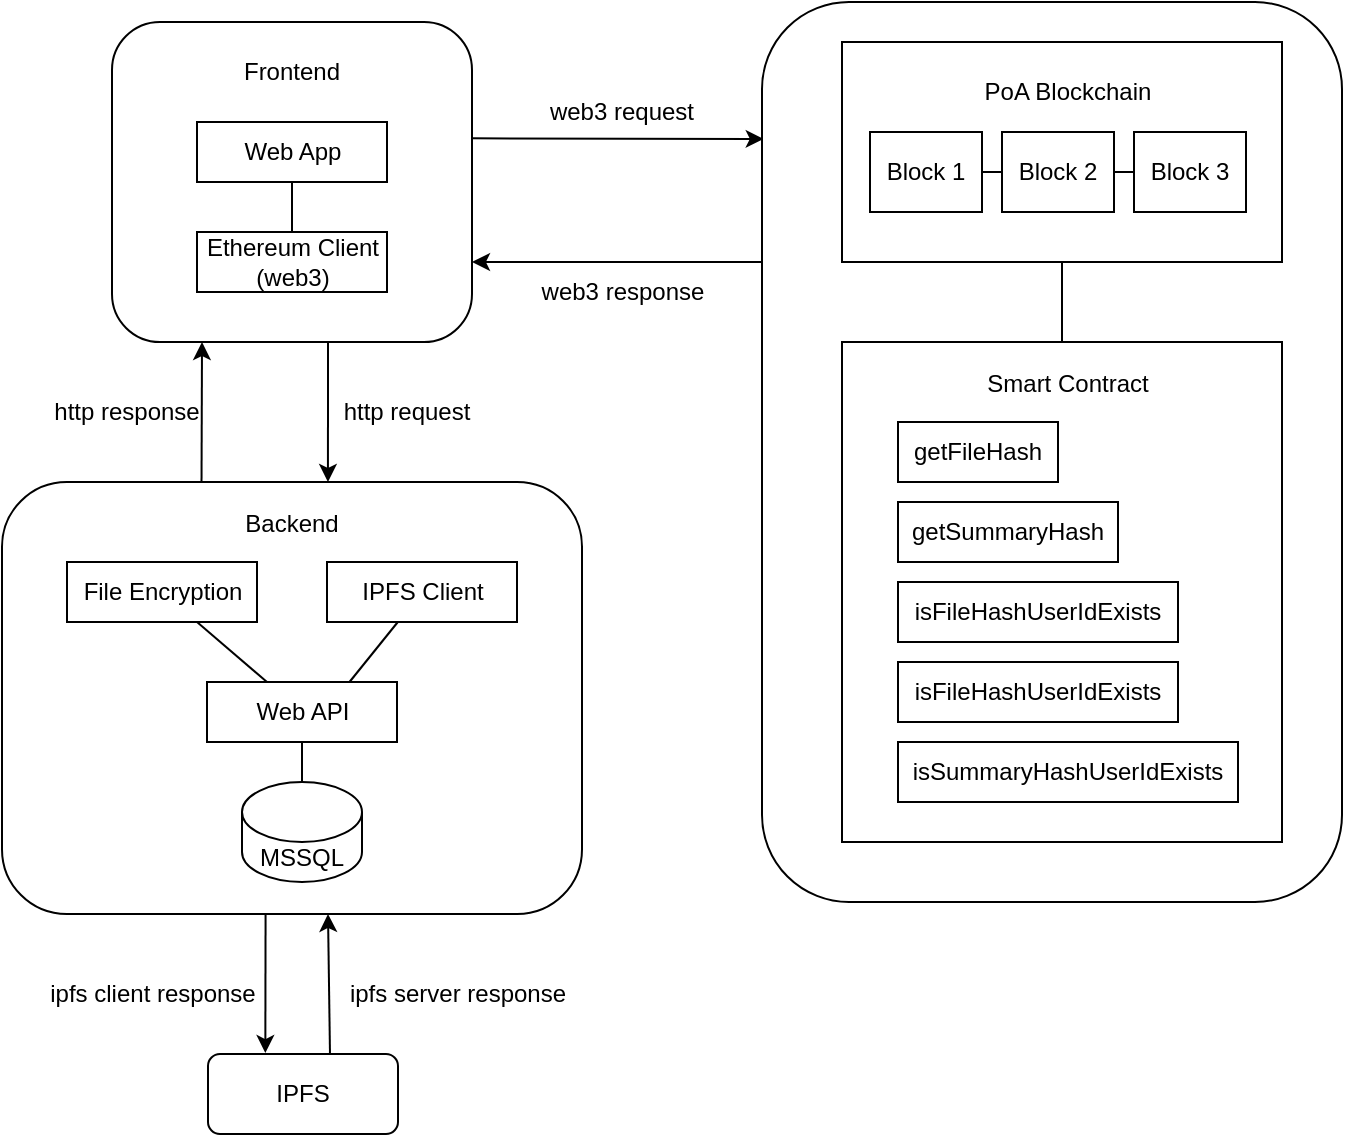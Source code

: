 <mxfile version="17.4.5" type="device"><diagram id="x8a8bb7fl0L8Xj7G-slX" name="Page-1"><mxGraphModel dx="960" dy="587" grid="0" gridSize="10" guides="1" tooltips="1" connect="1" arrows="1" fold="1" page="1" pageScale="1" pageWidth="827" pageHeight="1169" math="0" shadow="0"><root><mxCell id="0"/><mxCell id="1" parent="0"/><mxCell id="Fdm0Gl9dZnFWDvIIs-N5-44" style="edgeStyle=none;rounded=0;orthogonalLoop=1;jettySize=auto;html=1;entryX=0.003;entryY=0.201;entryDx=0;entryDy=0;entryPerimeter=0;endArrow=classic;endFill=1;" edge="1" parent="1"><mxGeometry relative="1" as="geometry"><mxPoint x="335" y="118.172" as="sourcePoint"/><mxPoint x="480.87" y="118.45" as="targetPoint"/></mxGeometry></mxCell><mxCell id="Fdm0Gl9dZnFWDvIIs-N5-1" value="" style="rounded=1;whiteSpace=wrap;html=1;" vertex="1" parent="1"><mxGeometry x="155" y="60" width="180" height="160" as="geometry"/></mxCell><mxCell id="Fdm0Gl9dZnFWDvIIs-N5-2" value="Web App" style="rounded=0;whiteSpace=wrap;html=1;" vertex="1" parent="1"><mxGeometry x="197.5" y="110" width="95" height="30" as="geometry"/></mxCell><mxCell id="Fdm0Gl9dZnFWDvIIs-N5-43" style="edgeStyle=none;rounded=0;orthogonalLoop=1;jettySize=auto;html=1;entryX=0.5;entryY=1;entryDx=0;entryDy=0;endArrow=none;endFill=0;" edge="1" parent="1" source="Fdm0Gl9dZnFWDvIIs-N5-3" target="Fdm0Gl9dZnFWDvIIs-N5-2"><mxGeometry relative="1" as="geometry"/></mxCell><mxCell id="Fdm0Gl9dZnFWDvIIs-N5-3" value="Ethereum Client (web3)" style="rounded=0;whiteSpace=wrap;html=1;" vertex="1" parent="1"><mxGeometry x="197.5" y="165" width="95" height="30" as="geometry"/></mxCell><mxCell id="Fdm0Gl9dZnFWDvIIs-N5-4" value="Frontend" style="text;html=1;strokeColor=none;fillColor=none;align=center;verticalAlign=middle;whiteSpace=wrap;rounded=0;" vertex="1" parent="1"><mxGeometry x="215" y="70" width="60" height="30" as="geometry"/></mxCell><mxCell id="Fdm0Gl9dZnFWDvIIs-N5-46" value="" style="edgeStyle=none;rounded=0;orthogonalLoop=1;jettySize=auto;html=1;endArrow=classic;endFill=1;entryX=0.365;entryY=-0.012;entryDx=0;entryDy=0;entryPerimeter=0;" edge="1" parent="1"><mxGeometry relative="1" as="geometry"><mxPoint x="231.785" y="506" as="sourcePoint"/><mxPoint x="231.675" y="575.52" as="targetPoint"/></mxGeometry></mxCell><mxCell id="Fdm0Gl9dZnFWDvIIs-N5-48" value="" style="edgeStyle=none;rounded=0;orthogonalLoop=1;jettySize=auto;html=1;endArrow=classic;endFill=1;entryX=0.25;entryY=1;entryDx=0;entryDy=0;exitX=0.344;exitY=0;exitDx=0;exitDy=0;exitPerimeter=0;" edge="1" parent="1" source="Fdm0Gl9dZnFWDvIIs-N5-11" target="Fdm0Gl9dZnFWDvIIs-N5-1"><mxGeometry relative="1" as="geometry"/></mxCell><mxCell id="Fdm0Gl9dZnFWDvIIs-N5-11" value="" style="rounded=1;whiteSpace=wrap;html=1;" vertex="1" parent="1"><mxGeometry x="100" y="290" width="290" height="216" as="geometry"/></mxCell><mxCell id="Fdm0Gl9dZnFWDvIIs-N5-12" value="Web API" style="rounded=0;whiteSpace=wrap;html=1;" vertex="1" parent="1"><mxGeometry x="202.5" y="390" width="95" height="30" as="geometry"/></mxCell><mxCell id="Fdm0Gl9dZnFWDvIIs-N5-40" style="rounded=0;orthogonalLoop=1;jettySize=auto;html=1;endArrow=none;endFill=0;" edge="1" parent="1" source="Fdm0Gl9dZnFWDvIIs-N5-13" target="Fdm0Gl9dZnFWDvIIs-N5-12"><mxGeometry relative="1" as="geometry"/></mxCell><mxCell id="Fdm0Gl9dZnFWDvIIs-N5-13" value="File Encryption" style="rounded=0;whiteSpace=wrap;html=1;" vertex="1" parent="1"><mxGeometry x="132.5" y="330" width="95" height="30" as="geometry"/></mxCell><mxCell id="Fdm0Gl9dZnFWDvIIs-N5-14" value="Backend" style="text;html=1;strokeColor=none;fillColor=none;align=center;verticalAlign=middle;whiteSpace=wrap;rounded=0;" vertex="1" parent="1"><mxGeometry x="215" y="296" width="60" height="30" as="geometry"/></mxCell><mxCell id="Fdm0Gl9dZnFWDvIIs-N5-42" style="edgeStyle=none;rounded=0;orthogonalLoop=1;jettySize=auto;html=1;entryX=0.5;entryY=1;entryDx=0;entryDy=0;endArrow=none;endFill=0;" edge="1" parent="1" source="Fdm0Gl9dZnFWDvIIs-N5-15" target="Fdm0Gl9dZnFWDvIIs-N5-12"><mxGeometry relative="1" as="geometry"/></mxCell><mxCell id="Fdm0Gl9dZnFWDvIIs-N5-15" value="MSSQL" style="shape=cylinder3;whiteSpace=wrap;html=1;boundedLbl=1;backgroundOutline=1;size=15;" vertex="1" parent="1"><mxGeometry x="220" y="440" width="60" height="50" as="geometry"/></mxCell><mxCell id="Fdm0Gl9dZnFWDvIIs-N5-41" style="edgeStyle=none;rounded=0;orthogonalLoop=1;jettySize=auto;html=1;entryX=0.75;entryY=0;entryDx=0;entryDy=0;endArrow=none;endFill=0;" edge="1" parent="1" source="Fdm0Gl9dZnFWDvIIs-N5-16" target="Fdm0Gl9dZnFWDvIIs-N5-12"><mxGeometry relative="1" as="geometry"/></mxCell><mxCell id="Fdm0Gl9dZnFWDvIIs-N5-16" value="IPFS Client" style="rounded=0;whiteSpace=wrap;html=1;" vertex="1" parent="1"><mxGeometry x="262.5" y="330" width="95" height="30" as="geometry"/></mxCell><mxCell id="Fdm0Gl9dZnFWDvIIs-N5-17" value="IPFS" style="rounded=1;whiteSpace=wrap;html=1;" vertex="1" parent="1"><mxGeometry x="203" y="576" width="95" height="40" as="geometry"/></mxCell><mxCell id="Fdm0Gl9dZnFWDvIIs-N5-45" style="edgeStyle=none;rounded=0;orthogonalLoop=1;jettySize=auto;html=1;exitX=0;exitY=0.289;exitDx=0;exitDy=0;endArrow=classic;endFill=1;exitPerimeter=0;entryX=1;entryY=0.75;entryDx=0;entryDy=0;" edge="1" parent="1" source="Fdm0Gl9dZnFWDvIIs-N5-18" target="Fdm0Gl9dZnFWDvIIs-N5-1"><mxGeometry relative="1" as="geometry"><mxPoint x="340" y="180" as="targetPoint"/></mxGeometry></mxCell><mxCell id="Fdm0Gl9dZnFWDvIIs-N5-18" value="" style="rounded=1;whiteSpace=wrap;html=1;" vertex="1" parent="1"><mxGeometry x="480" y="50" width="290" height="450" as="geometry"/></mxCell><mxCell id="Fdm0Gl9dZnFWDvIIs-N5-37" style="edgeStyle=orthogonalEdgeStyle;rounded=0;orthogonalLoop=1;jettySize=auto;html=1;entryX=0.5;entryY=0;entryDx=0;entryDy=0;endArrow=none;endFill=0;" edge="1" parent="1" source="Fdm0Gl9dZnFWDvIIs-N5-19" target="Fdm0Gl9dZnFWDvIIs-N5-26"><mxGeometry relative="1" as="geometry"/></mxCell><mxCell id="Fdm0Gl9dZnFWDvIIs-N5-19" value="" style="rounded=0;whiteSpace=wrap;html=1;" vertex="1" parent="1"><mxGeometry x="520" y="70" width="220" height="110" as="geometry"/></mxCell><mxCell id="Fdm0Gl9dZnFWDvIIs-N5-23" value="" style="edgeStyle=orthogonalEdgeStyle;rounded=0;orthogonalLoop=1;jettySize=auto;html=1;endArrow=none;endFill=0;" edge="1" parent="1" source="Fdm0Gl9dZnFWDvIIs-N5-20" target="Fdm0Gl9dZnFWDvIIs-N5-22"><mxGeometry relative="1" as="geometry"/></mxCell><mxCell id="Fdm0Gl9dZnFWDvIIs-N5-20" value="Block 1" style="rounded=0;whiteSpace=wrap;html=1;" vertex="1" parent="1"><mxGeometry x="534" y="115" width="56" height="40" as="geometry"/></mxCell><mxCell id="Fdm0Gl9dZnFWDvIIs-N5-25" value="" style="edgeStyle=orthogonalEdgeStyle;rounded=0;orthogonalLoop=1;jettySize=auto;html=1;endArrow=none;endFill=0;" edge="1" parent="1" source="Fdm0Gl9dZnFWDvIIs-N5-21" target="Fdm0Gl9dZnFWDvIIs-N5-22"><mxGeometry relative="1" as="geometry"/></mxCell><mxCell id="Fdm0Gl9dZnFWDvIIs-N5-21" value="Block 3" style="rounded=0;whiteSpace=wrap;html=1;" vertex="1" parent="1"><mxGeometry x="666" y="115" width="56" height="40" as="geometry"/></mxCell><mxCell id="Fdm0Gl9dZnFWDvIIs-N5-22" value="Block 2" style="rounded=0;whiteSpace=wrap;html=1;" vertex="1" parent="1"><mxGeometry x="600" y="115" width="56" height="40" as="geometry"/></mxCell><mxCell id="Fdm0Gl9dZnFWDvIIs-N5-26" value="" style="rounded=0;whiteSpace=wrap;html=1;" vertex="1" parent="1"><mxGeometry x="520" y="220" width="220" height="250" as="geometry"/></mxCell><mxCell id="Fdm0Gl9dZnFWDvIIs-N5-27" value="getFileHash" style="rounded=0;whiteSpace=wrap;html=1;" vertex="1" parent="1"><mxGeometry x="548" y="260" width="80" height="30" as="geometry"/></mxCell><mxCell id="Fdm0Gl9dZnFWDvIIs-N5-28" value="getSummaryHash" style="rounded=0;whiteSpace=wrap;html=1;" vertex="1" parent="1"><mxGeometry x="548" y="300" width="110" height="30" as="geometry"/></mxCell><mxCell id="Fdm0Gl9dZnFWDvIIs-N5-29" value="isFileHashUserIdExists" style="rounded=0;whiteSpace=wrap;html=1;" vertex="1" parent="1"><mxGeometry x="548" y="340" width="140" height="30" as="geometry"/></mxCell><mxCell id="Fdm0Gl9dZnFWDvIIs-N5-31" value="isSummaryHashUserIdExists" style="rounded=0;whiteSpace=wrap;html=1;" vertex="1" parent="1"><mxGeometry x="548" y="420" width="170" height="30" as="geometry"/></mxCell><mxCell id="Fdm0Gl9dZnFWDvIIs-N5-32" value="isFileHashUserIdExists" style="rounded=0;whiteSpace=wrap;html=1;" vertex="1" parent="1"><mxGeometry x="548" y="380" width="140" height="30" as="geometry"/></mxCell><mxCell id="Fdm0Gl9dZnFWDvIIs-N5-33" value="Smart Contract" style="text;html=1;strokeColor=none;fillColor=none;align=center;verticalAlign=middle;whiteSpace=wrap;rounded=0;" vertex="1" parent="1"><mxGeometry x="583" y="226" width="100" height="30" as="geometry"/></mxCell><mxCell id="Fdm0Gl9dZnFWDvIIs-N5-34" value="PoA Blockchain" style="text;html=1;strokeColor=none;fillColor=none;align=center;verticalAlign=middle;whiteSpace=wrap;rounded=0;" vertex="1" parent="1"><mxGeometry x="583" y="80" width="100" height="30" as="geometry"/></mxCell><mxCell id="Fdm0Gl9dZnFWDvIIs-N5-47" value="" style="edgeStyle=none;rounded=0;orthogonalLoop=1;jettySize=auto;html=1;endArrow=classic;endFill=1;exitX=0.642;exitY=-0.012;exitDx=0;exitDy=0;exitPerimeter=0;" edge="1" parent="1" source="Fdm0Gl9dZnFWDvIIs-N5-17"><mxGeometry relative="1" as="geometry"><mxPoint x="363.115" y="526" as="sourcePoint"/><mxPoint x="263" y="506" as="targetPoint"/></mxGeometry></mxCell><mxCell id="Fdm0Gl9dZnFWDvIIs-N5-49" value="" style="edgeStyle=none;rounded=0;orthogonalLoop=1;jettySize=auto;html=1;endArrow=classic;endFill=1;entryX=0.562;entryY=0;entryDx=0;entryDy=0;entryPerimeter=0;" edge="1" parent="1" target="Fdm0Gl9dZnFWDvIIs-N5-11"><mxGeometry relative="1" as="geometry"><mxPoint x="263" y="220" as="sourcePoint"/><mxPoint x="413.24" y="150" as="targetPoint"/></mxGeometry></mxCell><mxCell id="Fdm0Gl9dZnFWDvIIs-N5-50" value="web3 request" style="text;html=1;strokeColor=none;fillColor=none;align=center;verticalAlign=middle;whiteSpace=wrap;rounded=0;" vertex="1" parent="1"><mxGeometry x="365" y="90" width="90" height="30" as="geometry"/></mxCell><mxCell id="Fdm0Gl9dZnFWDvIIs-N5-51" value="web3 response" style="text;html=1;strokeColor=none;fillColor=none;align=center;verticalAlign=middle;whiteSpace=wrap;rounded=0;" vertex="1" parent="1"><mxGeometry x="357.5" y="180" width="105" height="30" as="geometry"/></mxCell><mxCell id="Fdm0Gl9dZnFWDvIIs-N5-52" value="http request" style="text;html=1;strokeColor=none;fillColor=none;align=center;verticalAlign=middle;whiteSpace=wrap;rounded=0;" vertex="1" parent="1"><mxGeometry x="250" y="240" width="105" height="30" as="geometry"/></mxCell><mxCell id="Fdm0Gl9dZnFWDvIIs-N5-53" value="http response" style="text;html=1;strokeColor=none;fillColor=none;align=center;verticalAlign=middle;whiteSpace=wrap;rounded=0;" vertex="1" parent="1"><mxGeometry x="110" y="240" width="105" height="30" as="geometry"/></mxCell><mxCell id="Fdm0Gl9dZnFWDvIIs-N5-54" value="ipfs server response" style="text;html=1;strokeColor=none;fillColor=none;align=center;verticalAlign=middle;whiteSpace=wrap;rounded=0;" vertex="1" parent="1"><mxGeometry x="263" y="531" width="130" height="30" as="geometry"/></mxCell><mxCell id="Fdm0Gl9dZnFWDvIIs-N5-55" value="ipfs client response" style="text;html=1;strokeColor=none;fillColor=none;align=center;verticalAlign=middle;whiteSpace=wrap;rounded=0;" vertex="1" parent="1"><mxGeometry x="123" y="531" width="105" height="30" as="geometry"/></mxCell></root></mxGraphModel></diagram></mxfile>
